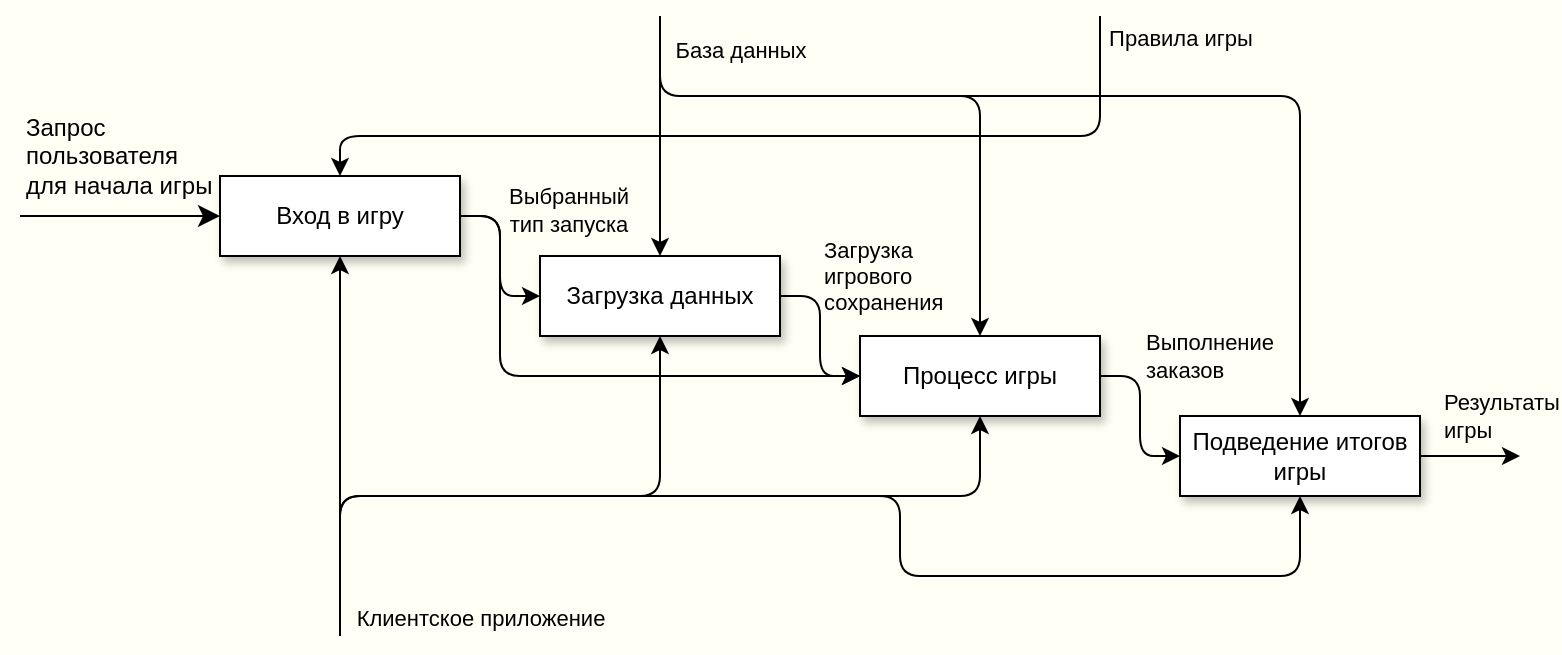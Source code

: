 <mxfile version="24.1.0" type="device">
  <diagram name="Страница — 1" id="M64VuKOWc9gWqE0vGjZr">
    <mxGraphModel dx="935" dy="610" grid="0" gridSize="10" guides="1" tooltips="1" connect="1" arrows="1" fold="1" page="1" pageScale="1" pageWidth="827" pageHeight="1169" background="#FFFFF5" math="0" shadow="0">
      <root>
        <mxCell id="0" />
        <mxCell id="1" parent="0" />
        <mxCell id="O1pDGX6tVgivn3wTgt31-12" style="edgeStyle=orthogonalEdgeStyle;rounded=1;orthogonalLoop=1;jettySize=auto;html=1;entryX=0;entryY=0.5;entryDx=0;entryDy=0;curved=0;" edge="1" parent="1" source="O1pDGX6tVgivn3wTgt31-2" target="O1pDGX6tVgivn3wTgt31-11">
          <mxGeometry relative="1" as="geometry" />
        </mxCell>
        <mxCell id="O1pDGX6tVgivn3wTgt31-13" style="edgeStyle=orthogonalEdgeStyle;rounded=1;orthogonalLoop=1;jettySize=auto;html=1;entryX=0;entryY=0.5;entryDx=0;entryDy=0;curved=0;" edge="1" parent="1" source="O1pDGX6tVgivn3wTgt31-2" target="O1pDGX6tVgivn3wTgt31-18">
          <mxGeometry relative="1" as="geometry">
            <mxPoint x="450" y="190" as="targetPoint" />
            <Array as="points">
              <mxPoint x="270" y="110" />
              <mxPoint x="270" y="190" />
            </Array>
          </mxGeometry>
        </mxCell>
        <mxCell id="O1pDGX6tVgivn3wTgt31-44" value="Выбранный&lt;div&gt;тип запуска&lt;/div&gt;" style="edgeLabel;html=1;align=center;verticalAlign=middle;resizable=0;points=[];labelBackgroundColor=none;" vertex="1" connectable="0" parent="O1pDGX6tVgivn3wTgt31-13">
          <mxGeometry x="-0.818" y="-1" relative="1" as="geometry">
            <mxPoint x="35" y="-9" as="offset" />
          </mxGeometry>
        </mxCell>
        <mxCell id="O1pDGX6tVgivn3wTgt31-2" value="Вход в игру" style="rounded=0;whiteSpace=wrap;html=1;shadow=1;" vertex="1" parent="1">
          <mxGeometry x="130" y="90" width="120" height="40" as="geometry" />
        </mxCell>
        <mxCell id="O1pDGX6tVgivn3wTgt31-3" value="" style="endArrow=classic;html=1;rounded=1;fontSize=12;startSize=8;endSize=8;curved=0;entryX=0;entryY=0.5;entryDx=0;entryDy=0;" edge="1" parent="1" target="O1pDGX6tVgivn3wTgt31-2">
          <mxGeometry width="50" height="50" relative="1" as="geometry">
            <mxPoint x="30" y="110" as="sourcePoint" />
            <mxPoint x="170" y="220" as="targetPoint" />
          </mxGeometry>
        </mxCell>
        <mxCell id="O1pDGX6tVgivn3wTgt31-5" value="Запрос&lt;div&gt;пользователя&lt;div&gt;для начала игры&lt;/div&gt;&lt;/div&gt;" style="edgeLabel;html=1;align=left;verticalAlign=middle;resizable=0;points=[];fontSize=12;labelBackgroundColor=none;" vertex="1" connectable="0" parent="O1pDGX6tVgivn3wTgt31-3">
          <mxGeometry x="-0.095" y="5" relative="1" as="geometry">
            <mxPoint x="-45" y="-25" as="offset" />
          </mxGeometry>
        </mxCell>
        <mxCell id="O1pDGX6tVgivn3wTgt31-16" style="edgeStyle=orthogonalEdgeStyle;rounded=1;orthogonalLoop=1;jettySize=auto;html=1;curved=0;entryX=0;entryY=0.5;entryDx=0;entryDy=0;" edge="1" parent="1" source="O1pDGX6tVgivn3wTgt31-11" target="O1pDGX6tVgivn3wTgt31-18">
          <mxGeometry relative="1" as="geometry">
            <mxPoint x="450" y="190" as="targetPoint" />
            <Array as="points">
              <mxPoint x="430" y="150" />
              <mxPoint x="430" y="190" />
            </Array>
          </mxGeometry>
        </mxCell>
        <mxCell id="O1pDGX6tVgivn3wTgt31-42" value="Загрузка&lt;div&gt;игрового&lt;/div&gt;&lt;div&gt;сохранения&lt;/div&gt;" style="edgeLabel;html=1;align=left;verticalAlign=middle;resizable=0;points=[];labelBackgroundColor=none;" vertex="1" connectable="0" parent="O1pDGX6tVgivn3wTgt31-16">
          <mxGeometry x="-0.258" y="-1" relative="1" as="geometry">
            <mxPoint x="1" y="-20" as="offset" />
          </mxGeometry>
        </mxCell>
        <mxCell id="O1pDGX6tVgivn3wTgt31-11" value="Загрузка данных" style="rounded=0;whiteSpace=wrap;html=1;shadow=1;" vertex="1" parent="1">
          <mxGeometry x="290" y="130" width="120" height="40" as="geometry" />
        </mxCell>
        <mxCell id="O1pDGX6tVgivn3wTgt31-22" style="edgeStyle=orthogonalEdgeStyle;rounded=1;orthogonalLoop=1;jettySize=auto;html=1;entryX=0;entryY=0.5;entryDx=0;entryDy=0;curved=0;" edge="1" parent="1" source="O1pDGX6tVgivn3wTgt31-18" target="O1pDGX6tVgivn3wTgt31-21">
          <mxGeometry relative="1" as="geometry" />
        </mxCell>
        <mxCell id="O1pDGX6tVgivn3wTgt31-23" value="Выполнение&lt;div&gt;заказов&lt;/div&gt;" style="edgeLabel;html=1;align=left;verticalAlign=middle;resizable=0;points=[];labelBackgroundColor=none;" vertex="1" connectable="0" parent="O1pDGX6tVgivn3wTgt31-22">
          <mxGeometry x="-0.562" relative="1" as="geometry">
            <mxPoint x="3" y="-10" as="offset" />
          </mxGeometry>
        </mxCell>
        <mxCell id="O1pDGX6tVgivn3wTgt31-18" value="Процесс игры" style="rounded=0;whiteSpace=wrap;html=1;shadow=1;" vertex="1" parent="1">
          <mxGeometry x="450" y="170" width="120" height="40" as="geometry" />
        </mxCell>
        <mxCell id="O1pDGX6tVgivn3wTgt31-36" style="edgeStyle=orthogonalEdgeStyle;rounded=0;orthogonalLoop=1;jettySize=auto;html=1;" edge="1" parent="1" source="O1pDGX6tVgivn3wTgt31-21">
          <mxGeometry relative="1" as="geometry">
            <mxPoint x="780" y="230" as="targetPoint" />
          </mxGeometry>
        </mxCell>
        <mxCell id="O1pDGX6tVgivn3wTgt31-37" value="Результаты&lt;div&gt;игры&lt;/div&gt;" style="edgeLabel;html=1;align=left;verticalAlign=middle;resizable=0;points=[];labelBackgroundColor=none;" vertex="1" connectable="0" parent="O1pDGX6tVgivn3wTgt31-36">
          <mxGeometry x="-0.175" y="3" relative="1" as="geometry">
            <mxPoint x="-11" y="-17" as="offset" />
          </mxGeometry>
        </mxCell>
        <mxCell id="O1pDGX6tVgivn3wTgt31-21" value="Подведение итогов игры" style="rounded=0;whiteSpace=wrap;html=1;shadow=1;" vertex="1" parent="1">
          <mxGeometry x="610" y="210" width="120" height="40" as="geometry" />
        </mxCell>
        <mxCell id="O1pDGX6tVgivn3wTgt31-26" value="" style="endArrow=classic;html=1;rounded=1;entryX=0.5;entryY=1;entryDx=0;entryDy=0;curved=0;" edge="1" parent="1" target="O1pDGX6tVgivn3wTgt31-2">
          <mxGeometry width="50" height="50" relative="1" as="geometry">
            <mxPoint x="190" y="290" as="sourcePoint" />
            <mxPoint x="250" y="470" as="targetPoint" />
          </mxGeometry>
        </mxCell>
        <mxCell id="O1pDGX6tVgivn3wTgt31-30" value="Клиентское приложение" style="edgeLabel;html=1;align=center;verticalAlign=middle;resizable=0;points=[];fontColor=default;labelBackgroundColor=none;" vertex="1" connectable="0" parent="O1pDGX6tVgivn3wTgt31-26">
          <mxGeometry x="-0.917" y="-2" relative="1" as="geometry">
            <mxPoint x="68" y="27" as="offset" />
          </mxGeometry>
        </mxCell>
        <mxCell id="O1pDGX6tVgivn3wTgt31-27" value="" style="endArrow=classic;html=1;rounded=1;entryX=0.5;entryY=1;entryDx=0;entryDy=0;curved=0;" edge="1" parent="1" target="O1pDGX6tVgivn3wTgt31-11">
          <mxGeometry width="50" height="50" relative="1" as="geometry">
            <mxPoint x="190" y="290" as="sourcePoint" />
            <mxPoint x="340" y="350" as="targetPoint" />
            <Array as="points">
              <mxPoint x="190" y="250" />
              <mxPoint x="350" y="250" />
            </Array>
          </mxGeometry>
        </mxCell>
        <mxCell id="O1pDGX6tVgivn3wTgt31-28" value="" style="endArrow=classic;html=1;rounded=1;entryX=0.5;entryY=1;entryDx=0;entryDy=0;curved=0;" edge="1" parent="1" target="O1pDGX6tVgivn3wTgt31-18">
          <mxGeometry width="50" height="50" relative="1" as="geometry">
            <mxPoint x="190" y="320" as="sourcePoint" />
            <mxPoint x="660" y="360" as="targetPoint" />
            <Array as="points">
              <mxPoint x="190" y="250" />
              <mxPoint x="510" y="250" />
            </Array>
          </mxGeometry>
        </mxCell>
        <mxCell id="O1pDGX6tVgivn3wTgt31-29" value="" style="endArrow=classic;html=1;rounded=1;entryX=0.5;entryY=1;entryDx=0;entryDy=0;curved=0;" edge="1" parent="1" target="O1pDGX6tVgivn3wTgt31-21">
          <mxGeometry width="50" height="50" relative="1" as="geometry">
            <mxPoint x="340" y="250" as="sourcePoint" />
            <mxPoint x="530" y="250" as="targetPoint" />
            <Array as="points">
              <mxPoint x="470" y="250" />
              <mxPoint x="470" y="290" />
              <mxPoint x="670" y="290" />
            </Array>
          </mxGeometry>
        </mxCell>
        <mxCell id="O1pDGX6tVgivn3wTgt31-31" value="" style="endArrow=classic;html=1;rounded=1;entryX=0.5;entryY=0;entryDx=0;entryDy=0;curved=0;" edge="1" parent="1" target="O1pDGX6tVgivn3wTgt31-11">
          <mxGeometry width="50" height="50" relative="1" as="geometry">
            <mxPoint x="350" y="10" as="sourcePoint" />
            <mxPoint x="590" y="270" as="targetPoint" />
            <Array as="points">
              <mxPoint x="350" y="30" />
            </Array>
          </mxGeometry>
        </mxCell>
        <mxCell id="O1pDGX6tVgivn3wTgt31-32" value="База данных" style="edgeLabel;html=1;align=center;verticalAlign=middle;resizable=0;points=[];labelBackgroundColor=none;" vertex="1" connectable="0" parent="O1pDGX6tVgivn3wTgt31-31">
          <mxGeometry x="-0.725" relative="1" as="geometry">
            <mxPoint x="40" as="offset" />
          </mxGeometry>
        </mxCell>
        <mxCell id="O1pDGX6tVgivn3wTgt31-33" value="" style="endArrow=classic;html=1;rounded=1;entryX=0.5;entryY=0;entryDx=0;entryDy=0;curved=0;" edge="1" parent="1" target="O1pDGX6tVgivn3wTgt31-18">
          <mxGeometry width="50" height="50" relative="1" as="geometry">
            <mxPoint x="350" y="10" as="sourcePoint" />
            <mxPoint x="550" y="140" as="targetPoint" />
            <Array as="points">
              <mxPoint x="350" y="50" />
              <mxPoint x="510" y="50" />
            </Array>
          </mxGeometry>
        </mxCell>
        <mxCell id="O1pDGX6tVgivn3wTgt31-35" value="" style="endArrow=classic;html=1;rounded=1;entryX=0.5;entryY=0;entryDx=0;entryDy=0;curved=0;" edge="1" parent="1" target="O1pDGX6tVgivn3wTgt31-21">
          <mxGeometry width="50" height="50" relative="1" as="geometry">
            <mxPoint x="460" y="50" as="sourcePoint" />
            <mxPoint x="840" y="310" as="targetPoint" />
            <Array as="points">
              <mxPoint x="670" y="50" />
              <mxPoint x="670" y="70" />
            </Array>
          </mxGeometry>
        </mxCell>
        <mxCell id="O1pDGX6tVgivn3wTgt31-40" value="" style="endArrow=classic;html=1;rounded=1;curved=0;entryX=0.5;entryY=0;entryDx=0;entryDy=0;" edge="1" parent="1" target="O1pDGX6tVgivn3wTgt31-2">
          <mxGeometry width="50" height="50" relative="1" as="geometry">
            <mxPoint x="570" y="10" as="sourcePoint" />
            <mxPoint x="210" y="70" as="targetPoint" />
            <Array as="points">
              <mxPoint x="570" y="70" />
              <mxPoint x="190" y="70" />
            </Array>
          </mxGeometry>
        </mxCell>
        <mxCell id="O1pDGX6tVgivn3wTgt31-41" value="Правила игры" style="edgeLabel;html=1;align=center;verticalAlign=middle;resizable=0;points=[];labelBackgroundColor=none;" vertex="1" connectable="0" parent="O1pDGX6tVgivn3wTgt31-40">
          <mxGeometry x="-0.954" y="-2" relative="1" as="geometry">
            <mxPoint x="42" as="offset" />
          </mxGeometry>
        </mxCell>
      </root>
    </mxGraphModel>
  </diagram>
</mxfile>
